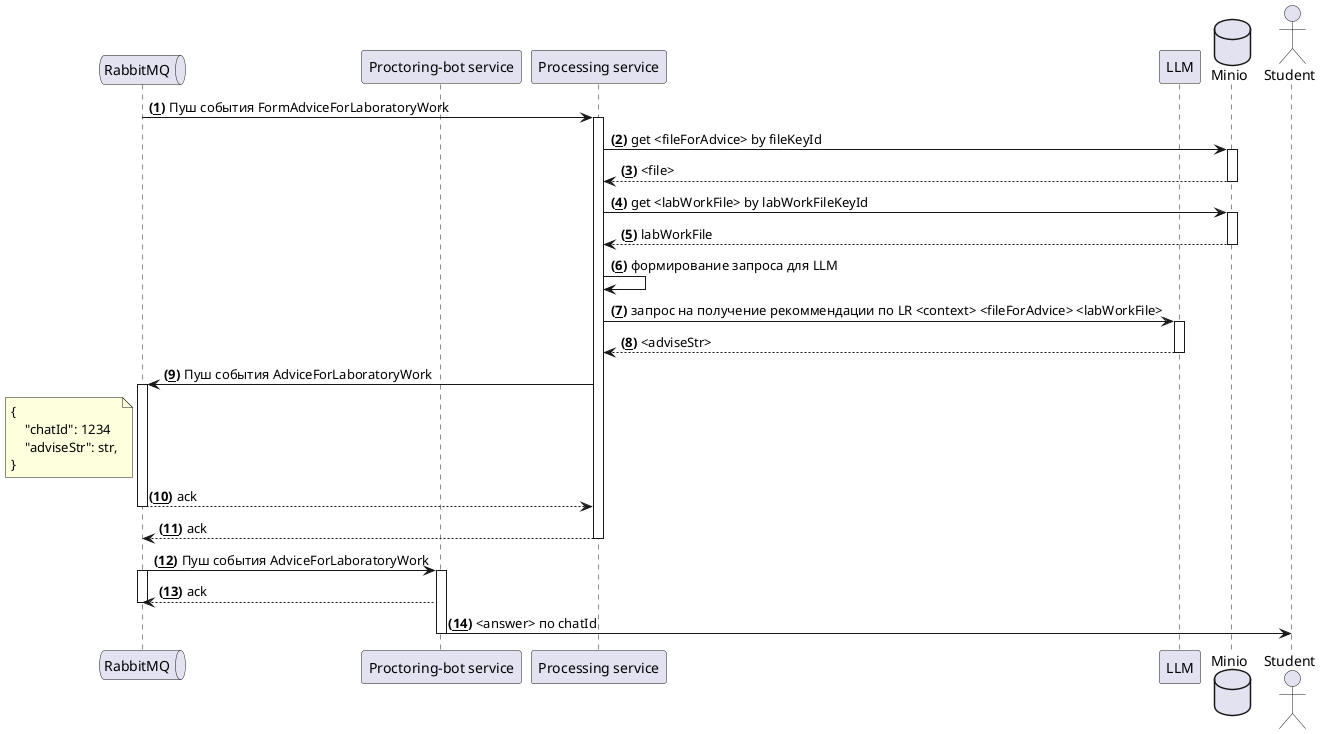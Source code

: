 @startuml

autonumber "<b>(<u>##</u>)"


queue "RabbitMQ" as rmq

participant "Proctoring-bot service" as pbs
participant "Processing service" as ps

participant "LLM" as llm
database Minio as minio
actor Student as stud

' эта часть уже написана

rmq -> ps++: Пуш события FormAdviceForLaboratoryWork

ps -> minio++ : get <fileForAdvice> by fileKeyId
ps <-- minio--: <file>

ps -> minio++ : get <labWorkFile> by labWorkFileKeyId
ps <-- minio-- : labWorkFile
ps -> ps : формирование запроса для LLM
ps -> llm++ : запрос на получение рекоммендации по LR <context> <fileForAdvice> <labWorkFile>
ps <-- llm-- : <adviseStr>
ps -> rmq++ : Пуш события AdviceForLaboratoryWork
    note left rmq
        {
            "chatId": 1234
            "adviseStr": str,
        }
    end note
ps <-- rmq--: ack

rmq <-- ps-- : ack

' Обработка события UserAnswer
rmq -> pbs++ : Пуш события AdviceForLaboratoryWork
rmq++
rmq <-- pbs : ack
deactivate rmq
pbs -> stud : <answer> по chatId
pbs--

@enduml